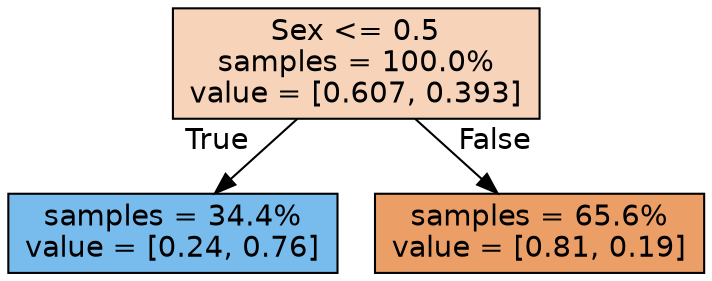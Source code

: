 digraph Tree {
node [shape=box, style="filled", color="black", fontname="helvetica"] ;
edge [fontname="helvetica"] ;
0 [label="Sex <= 0.5\nsamples = 100.0%\nvalue = [0.607, 0.393]", fillcolor="#f6d3b9"] ;
1 [label="samples = 34.4%\nvalue = [0.24, 0.76]", fillcolor="#78bced"] ;
0 -> 1 [labeldistance=2.5, labelangle=45, headlabel="True"] ;
2 [label="samples = 65.6%\nvalue = [0.81, 0.19]", fillcolor="#eb9f67"] ;
0 -> 2 [labeldistance=2.5, labelangle=-45, headlabel="False"] ;
}